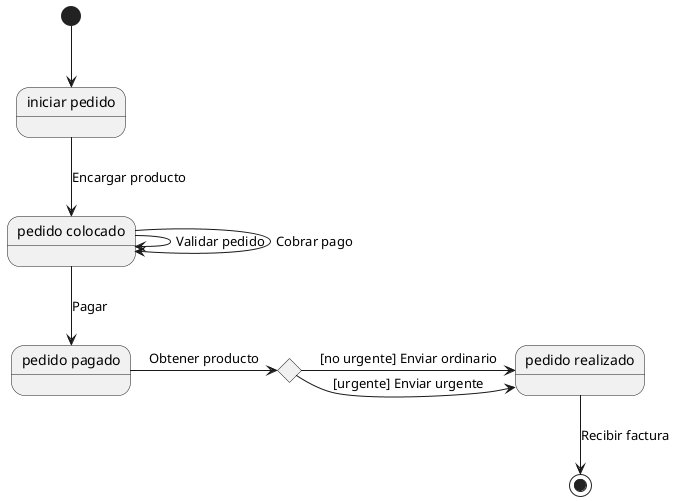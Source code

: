 @startuml
state "iniciar pedido" as State1
state "pedido colocado" as StateM
state "pedido pagado" as StateN
state  StateB <<choice>>
state "pedido realizado" as StateV

[*] -d-> State1
State1 -d-> StateM: Encargar producto
StateM -> StateM: Validar pedido
StateM -> StateM: Cobrar pago
StateM -d-> StateN: Pagar
StateN -> StateB: Obtener producto
StateB -> StateV: [urgente] Enviar urgente
StateB -> StateV: [no urgente] Enviar ordinario
StateV -d-> [*]: Recibir factura

@enduml
